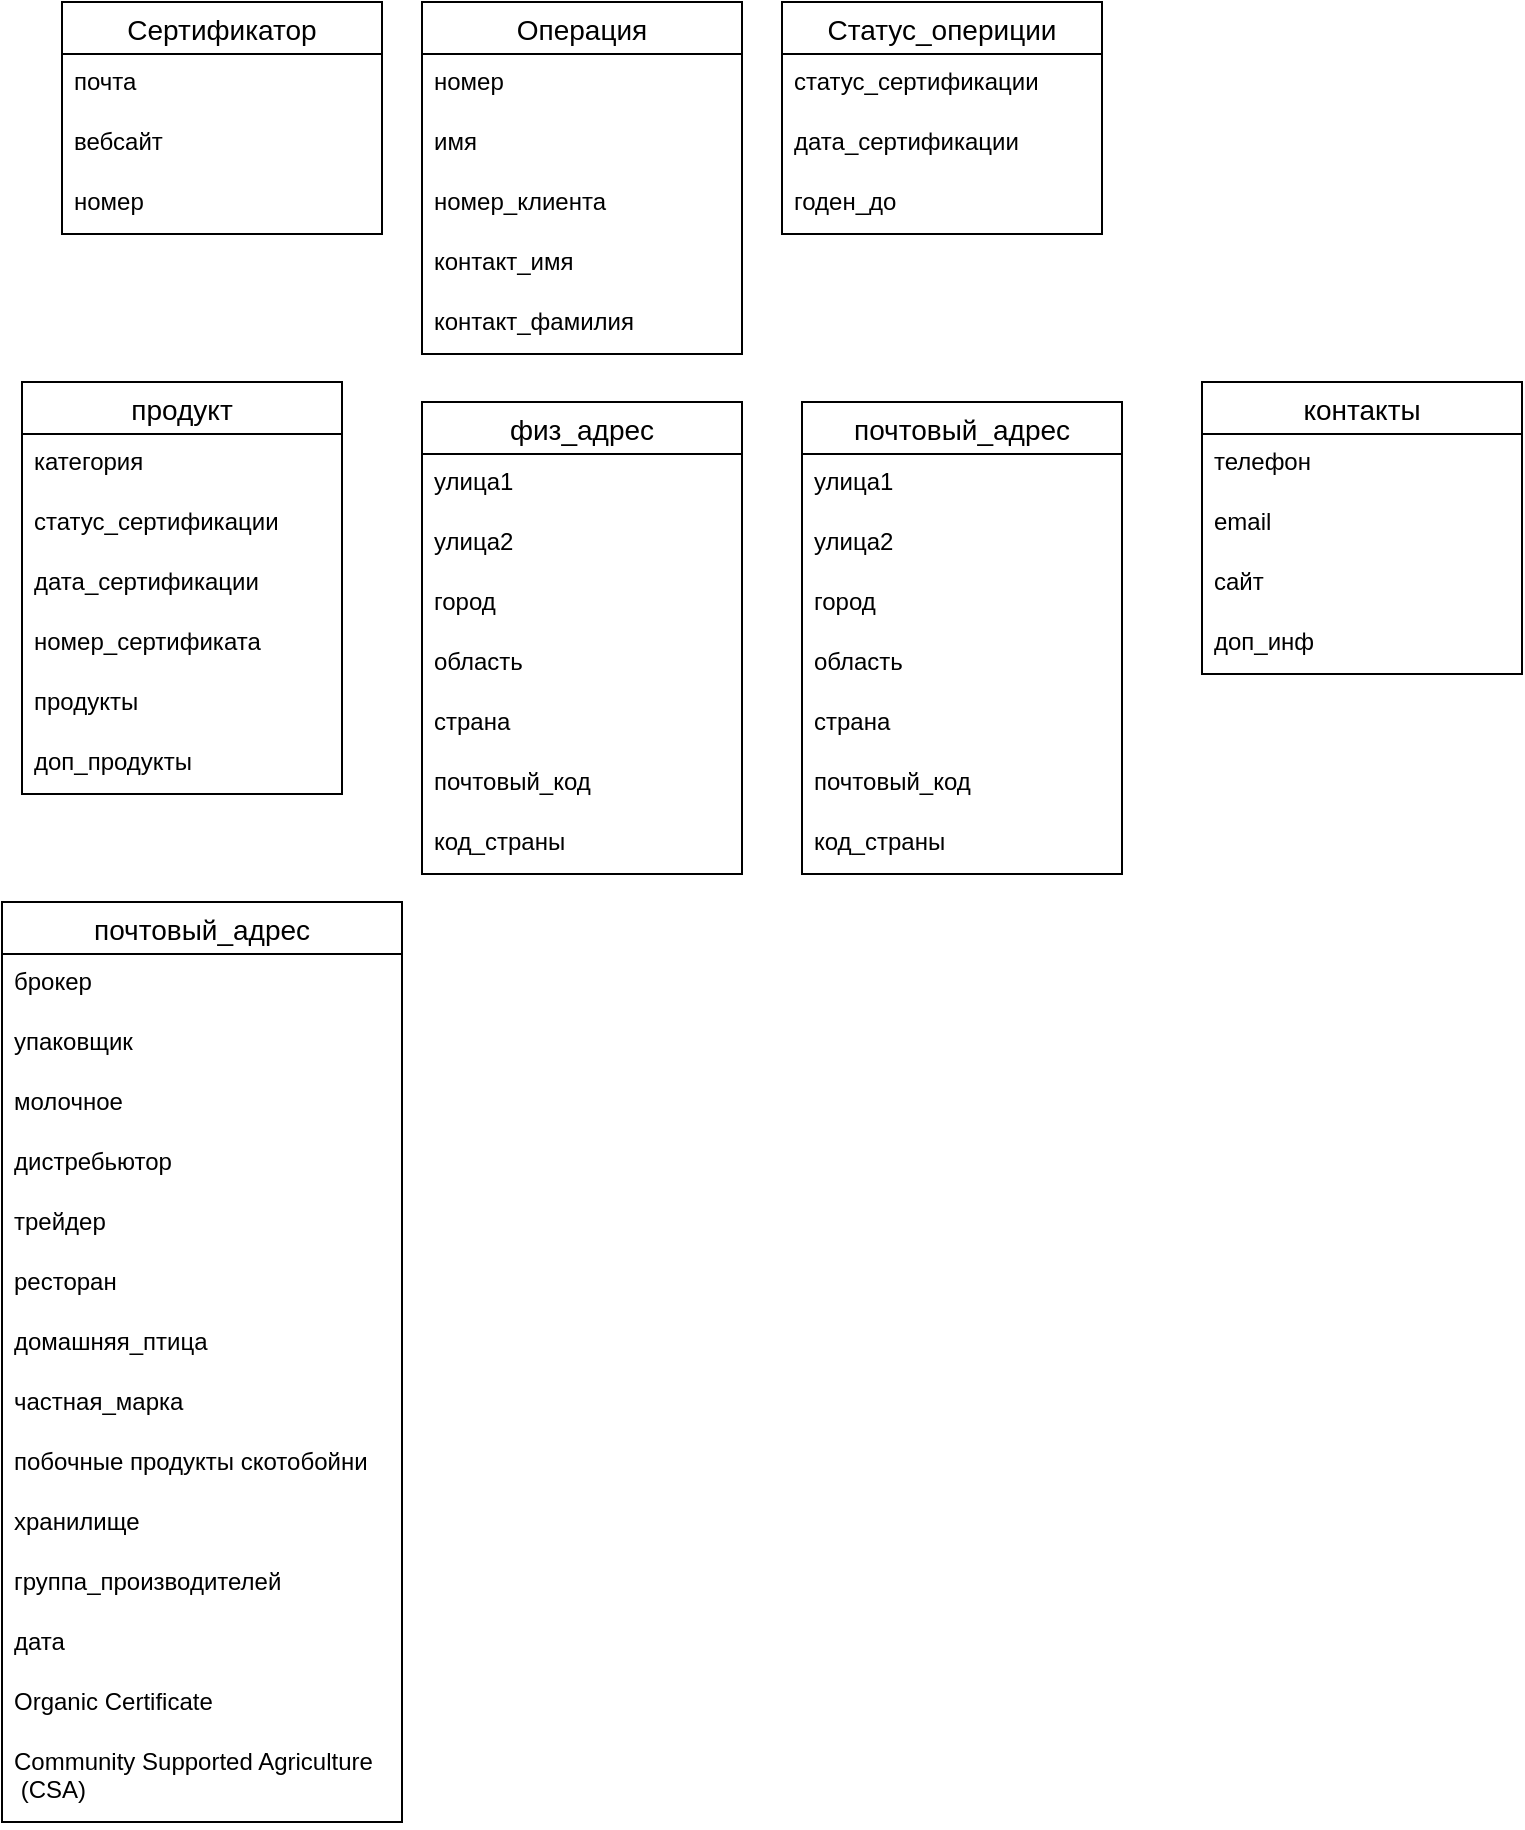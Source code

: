<mxfile version="20.1.1" type="github" pages="2">
  <diagram id="pI8TGEpuXAqItyui_9eW" name="Page-1">
    <mxGraphModel dx="960" dy="370" grid="1" gridSize="10" guides="1" tooltips="1" connect="1" arrows="1" fold="1" page="1" pageScale="1" pageWidth="827" pageHeight="1169" math="0" shadow="0">
      <root>
        <mxCell id="0" />
        <mxCell id="1" parent="0" />
        <mxCell id="0dDaryJVv3yN0W6cIzTK-3" value="Сертификатор" style="swimlane;fontStyle=0;childLayout=stackLayout;horizontal=1;startSize=26;horizontalStack=0;resizeParent=1;resizeParentMax=0;resizeLast=0;collapsible=1;marginBottom=0;align=center;fontSize=14;" vertex="1" parent="1">
          <mxGeometry x="80" y="50" width="160" height="116" as="geometry" />
        </mxCell>
        <mxCell id="0dDaryJVv3yN0W6cIzTK-4" value="почта" style="text;strokeColor=none;fillColor=none;spacingLeft=4;spacingRight=4;overflow=hidden;rotatable=0;points=[[0,0.5],[1,0.5]];portConstraint=eastwest;fontSize=12;" vertex="1" parent="0dDaryJVv3yN0W6cIzTK-3">
          <mxGeometry y="26" width="160" height="30" as="geometry" />
        </mxCell>
        <mxCell id="0dDaryJVv3yN0W6cIzTK-5" value="вебсайт" style="text;strokeColor=none;fillColor=none;spacingLeft=4;spacingRight=4;overflow=hidden;rotatable=0;points=[[0,0.5],[1,0.5]];portConstraint=eastwest;fontSize=12;" vertex="1" parent="0dDaryJVv3yN0W6cIzTK-3">
          <mxGeometry y="56" width="160" height="30" as="geometry" />
        </mxCell>
        <mxCell id="0dDaryJVv3yN0W6cIzTK-6" value="номер" style="text;strokeColor=none;fillColor=none;spacingLeft=4;spacingRight=4;overflow=hidden;rotatable=0;points=[[0,0.5],[1,0.5]];portConstraint=eastwest;fontSize=12;" vertex="1" parent="0dDaryJVv3yN0W6cIzTK-3">
          <mxGeometry y="86" width="160" height="30" as="geometry" />
        </mxCell>
        <mxCell id="0dDaryJVv3yN0W6cIzTK-7" value="Операция" style="swimlane;fontStyle=0;childLayout=stackLayout;horizontal=1;startSize=26;horizontalStack=0;resizeParent=1;resizeParentMax=0;resizeLast=0;collapsible=1;marginBottom=0;align=center;fontSize=14;" vertex="1" parent="1">
          <mxGeometry x="260" y="50" width="160" height="176" as="geometry" />
        </mxCell>
        <mxCell id="0dDaryJVv3yN0W6cIzTK-8" value="номер" style="text;strokeColor=none;fillColor=none;spacingLeft=4;spacingRight=4;overflow=hidden;rotatable=0;points=[[0,0.5],[1,0.5]];portConstraint=eastwest;fontSize=12;" vertex="1" parent="0dDaryJVv3yN0W6cIzTK-7">
          <mxGeometry y="26" width="160" height="30" as="geometry" />
        </mxCell>
        <mxCell id="0dDaryJVv3yN0W6cIzTK-9" value="имя" style="text;strokeColor=none;fillColor=none;spacingLeft=4;spacingRight=4;overflow=hidden;rotatable=0;points=[[0,0.5],[1,0.5]];portConstraint=eastwest;fontSize=12;" vertex="1" parent="0dDaryJVv3yN0W6cIzTK-7">
          <mxGeometry y="56" width="160" height="30" as="geometry" />
        </mxCell>
        <mxCell id="0dDaryJVv3yN0W6cIzTK-10" value="номер_клиента" style="text;strokeColor=none;fillColor=none;spacingLeft=4;spacingRight=4;overflow=hidden;rotatable=0;points=[[0,0.5],[1,0.5]];portConstraint=eastwest;fontSize=12;" vertex="1" parent="0dDaryJVv3yN0W6cIzTK-7">
          <mxGeometry y="86" width="160" height="30" as="geometry" />
        </mxCell>
        <mxCell id="0dDaryJVv3yN0W6cIzTK-12" value="контакт_имя" style="text;strokeColor=none;fillColor=none;spacingLeft=4;spacingRight=4;overflow=hidden;rotatable=0;points=[[0,0.5],[1,0.5]];portConstraint=eastwest;fontSize=12;" vertex="1" parent="0dDaryJVv3yN0W6cIzTK-7">
          <mxGeometry y="116" width="160" height="30" as="geometry" />
        </mxCell>
        <mxCell id="0dDaryJVv3yN0W6cIzTK-11" value="контакт_фамилия" style="text;strokeColor=none;fillColor=none;spacingLeft=4;spacingRight=4;overflow=hidden;rotatable=0;points=[[0,0.5],[1,0.5]];portConstraint=eastwest;fontSize=12;" vertex="1" parent="0dDaryJVv3yN0W6cIzTK-7">
          <mxGeometry y="146" width="160" height="30" as="geometry" />
        </mxCell>
        <mxCell id="0dDaryJVv3yN0W6cIzTK-13" value="Статус_опериции" style="swimlane;fontStyle=0;childLayout=stackLayout;horizontal=1;startSize=26;horizontalStack=0;resizeParent=1;resizeParentMax=0;resizeLast=0;collapsible=1;marginBottom=0;align=center;fontSize=14;" vertex="1" parent="1">
          <mxGeometry x="440" y="50" width="160" height="116" as="geometry" />
        </mxCell>
        <mxCell id="0dDaryJVv3yN0W6cIzTK-14" value="статус_сертификации" style="text;strokeColor=none;fillColor=none;spacingLeft=4;spacingRight=4;overflow=hidden;rotatable=0;points=[[0,0.5],[1,0.5]];portConstraint=eastwest;fontSize=12;" vertex="1" parent="0dDaryJVv3yN0W6cIzTK-13">
          <mxGeometry y="26" width="160" height="30" as="geometry" />
        </mxCell>
        <mxCell id="0dDaryJVv3yN0W6cIzTK-15" value="дата_сертификации" style="text;strokeColor=none;fillColor=none;spacingLeft=4;spacingRight=4;overflow=hidden;rotatable=0;points=[[0,0.5],[1,0.5]];portConstraint=eastwest;fontSize=12;" vertex="1" parent="0dDaryJVv3yN0W6cIzTK-13">
          <mxGeometry y="56" width="160" height="30" as="geometry" />
        </mxCell>
        <mxCell id="0dDaryJVv3yN0W6cIzTK-16" value="годен_до" style="text;strokeColor=none;fillColor=none;spacingLeft=4;spacingRight=4;overflow=hidden;rotatable=0;points=[[0,0.5],[1,0.5]];portConstraint=eastwest;fontSize=12;" vertex="1" parent="0dDaryJVv3yN0W6cIzTK-13">
          <mxGeometry y="86" width="160" height="30" as="geometry" />
        </mxCell>
        <mxCell id="0dDaryJVv3yN0W6cIzTK-19" value="продукт" style="swimlane;fontStyle=0;childLayout=stackLayout;horizontal=1;startSize=26;horizontalStack=0;resizeParent=1;resizeParentMax=0;resizeLast=0;collapsible=1;marginBottom=0;align=center;fontSize=14;" vertex="1" parent="1">
          <mxGeometry x="60" y="240" width="160" height="206" as="geometry" />
        </mxCell>
        <mxCell id="kCrT785rWM1ojwoA_AsW-28" value="категория" style="text;strokeColor=none;fillColor=none;spacingLeft=4;spacingRight=4;overflow=hidden;rotatable=0;points=[[0,0.5],[1,0.5]];portConstraint=eastwest;fontSize=12;" vertex="1" parent="0dDaryJVv3yN0W6cIzTK-19">
          <mxGeometry y="26" width="160" height="30" as="geometry" />
        </mxCell>
        <mxCell id="0dDaryJVv3yN0W6cIzTK-20" value="статус_сертификации" style="text;strokeColor=none;fillColor=none;spacingLeft=4;spacingRight=4;overflow=hidden;rotatable=0;points=[[0,0.5],[1,0.5]];portConstraint=eastwest;fontSize=12;" vertex="1" parent="0dDaryJVv3yN0W6cIzTK-19">
          <mxGeometry y="56" width="160" height="30" as="geometry" />
        </mxCell>
        <mxCell id="0dDaryJVv3yN0W6cIzTK-21" value="дата_сертификации" style="text;strokeColor=none;fillColor=none;spacingLeft=4;spacingRight=4;overflow=hidden;rotatable=0;points=[[0,0.5],[1,0.5]];portConstraint=eastwest;fontSize=12;" vertex="1" parent="0dDaryJVv3yN0W6cIzTK-19">
          <mxGeometry y="86" width="160" height="30" as="geometry" />
        </mxCell>
        <mxCell id="0dDaryJVv3yN0W6cIzTK-22" value="номер_сертификата" style="text;strokeColor=none;fillColor=none;spacingLeft=4;spacingRight=4;overflow=hidden;rotatable=0;points=[[0,0.5],[1,0.5]];portConstraint=eastwest;fontSize=12;" vertex="1" parent="0dDaryJVv3yN0W6cIzTK-19">
          <mxGeometry y="116" width="160" height="30" as="geometry" />
        </mxCell>
        <mxCell id="kCrT785rWM1ojwoA_AsW-5" value="продукты" style="text;strokeColor=none;fillColor=none;spacingLeft=4;spacingRight=4;overflow=hidden;rotatable=0;points=[[0,0.5],[1,0.5]];portConstraint=eastwest;fontSize=12;" vertex="1" parent="0dDaryJVv3yN0W6cIzTK-19">
          <mxGeometry y="146" width="160" height="30" as="geometry" />
        </mxCell>
        <mxCell id="kCrT785rWM1ojwoA_AsW-13" value="доп_продукты" style="text;strokeColor=none;fillColor=none;spacingLeft=4;spacingRight=4;overflow=hidden;rotatable=0;points=[[0,0.5],[1,0.5]];portConstraint=eastwest;fontSize=12;" vertex="1" parent="0dDaryJVv3yN0W6cIzTK-19">
          <mxGeometry y="176" width="160" height="30" as="geometry" />
        </mxCell>
        <mxCell id="kCrT785rWM1ojwoA_AsW-29" value="физ_адрес" style="swimlane;fontStyle=0;childLayout=stackLayout;horizontal=1;startSize=26;horizontalStack=0;resizeParent=1;resizeParentMax=0;resizeLast=0;collapsible=1;marginBottom=0;align=center;fontSize=14;" vertex="1" parent="1">
          <mxGeometry x="260" y="250" width="160" height="236" as="geometry" />
        </mxCell>
        <mxCell id="kCrT785rWM1ojwoA_AsW-30" value="улица1" style="text;strokeColor=none;fillColor=none;spacingLeft=4;spacingRight=4;overflow=hidden;rotatable=0;points=[[0,0.5],[1,0.5]];portConstraint=eastwest;fontSize=12;" vertex="1" parent="kCrT785rWM1ojwoA_AsW-29">
          <mxGeometry y="26" width="160" height="30" as="geometry" />
        </mxCell>
        <mxCell id="kCrT785rWM1ojwoA_AsW-31" value="улица2" style="text;strokeColor=none;fillColor=none;spacingLeft=4;spacingRight=4;overflow=hidden;rotatable=0;points=[[0,0.5],[1,0.5]];portConstraint=eastwest;fontSize=12;" vertex="1" parent="kCrT785rWM1ojwoA_AsW-29">
          <mxGeometry y="56" width="160" height="30" as="geometry" />
        </mxCell>
        <mxCell id="kCrT785rWM1ojwoA_AsW-32" value="город" style="text;strokeColor=none;fillColor=none;spacingLeft=4;spacingRight=4;overflow=hidden;rotatable=0;points=[[0,0.5],[1,0.5]];portConstraint=eastwest;fontSize=12;" vertex="1" parent="kCrT785rWM1ojwoA_AsW-29">
          <mxGeometry y="86" width="160" height="30" as="geometry" />
        </mxCell>
        <mxCell id="kCrT785rWM1ojwoA_AsW-33" value="область" style="text;strokeColor=none;fillColor=none;spacingLeft=4;spacingRight=4;overflow=hidden;rotatable=0;points=[[0,0.5],[1,0.5]];portConstraint=eastwest;fontSize=12;" vertex="1" parent="kCrT785rWM1ojwoA_AsW-29">
          <mxGeometry y="116" width="160" height="30" as="geometry" />
        </mxCell>
        <mxCell id="kCrT785rWM1ojwoA_AsW-34" value="страна" style="text;strokeColor=none;fillColor=none;spacingLeft=4;spacingRight=4;overflow=hidden;rotatable=0;points=[[0,0.5],[1,0.5]];portConstraint=eastwest;fontSize=12;" vertex="1" parent="kCrT785rWM1ojwoA_AsW-29">
          <mxGeometry y="146" width="160" height="30" as="geometry" />
        </mxCell>
        <mxCell id="kCrT785rWM1ojwoA_AsW-35" value="почтовый_код" style="text;strokeColor=none;fillColor=none;spacingLeft=4;spacingRight=4;overflow=hidden;rotatable=0;points=[[0,0.5],[1,0.5]];portConstraint=eastwest;fontSize=12;" vertex="1" parent="kCrT785rWM1ojwoA_AsW-29">
          <mxGeometry y="176" width="160" height="30" as="geometry" />
        </mxCell>
        <mxCell id="kCrT785rWM1ojwoA_AsW-36" value="код_страны" style="text;strokeColor=none;fillColor=none;spacingLeft=4;spacingRight=4;overflow=hidden;rotatable=0;points=[[0,0.5],[1,0.5]];portConstraint=eastwest;fontSize=12;" vertex="1" parent="kCrT785rWM1ojwoA_AsW-29">
          <mxGeometry y="206" width="160" height="30" as="geometry" />
        </mxCell>
        <mxCell id="kCrT785rWM1ojwoA_AsW-37" value="почтовый_адрес" style="swimlane;fontStyle=0;childLayout=stackLayout;horizontal=1;startSize=26;horizontalStack=0;resizeParent=1;resizeParentMax=0;resizeLast=0;collapsible=1;marginBottom=0;align=center;fontSize=14;" vertex="1" parent="1">
          <mxGeometry x="450" y="250" width="160" height="236" as="geometry" />
        </mxCell>
        <mxCell id="kCrT785rWM1ojwoA_AsW-38" value="улица1" style="text;strokeColor=none;fillColor=none;spacingLeft=4;spacingRight=4;overflow=hidden;rotatable=0;points=[[0,0.5],[1,0.5]];portConstraint=eastwest;fontSize=12;" vertex="1" parent="kCrT785rWM1ojwoA_AsW-37">
          <mxGeometry y="26" width="160" height="30" as="geometry" />
        </mxCell>
        <mxCell id="kCrT785rWM1ojwoA_AsW-39" value="улица2" style="text;strokeColor=none;fillColor=none;spacingLeft=4;spacingRight=4;overflow=hidden;rotatable=0;points=[[0,0.5],[1,0.5]];portConstraint=eastwest;fontSize=12;" vertex="1" parent="kCrT785rWM1ojwoA_AsW-37">
          <mxGeometry y="56" width="160" height="30" as="geometry" />
        </mxCell>
        <mxCell id="kCrT785rWM1ojwoA_AsW-40" value="город" style="text;strokeColor=none;fillColor=none;spacingLeft=4;spacingRight=4;overflow=hidden;rotatable=0;points=[[0,0.5],[1,0.5]];portConstraint=eastwest;fontSize=12;" vertex="1" parent="kCrT785rWM1ojwoA_AsW-37">
          <mxGeometry y="86" width="160" height="30" as="geometry" />
        </mxCell>
        <mxCell id="kCrT785rWM1ojwoA_AsW-41" value="область" style="text;strokeColor=none;fillColor=none;spacingLeft=4;spacingRight=4;overflow=hidden;rotatable=0;points=[[0,0.5],[1,0.5]];portConstraint=eastwest;fontSize=12;" vertex="1" parent="kCrT785rWM1ojwoA_AsW-37">
          <mxGeometry y="116" width="160" height="30" as="geometry" />
        </mxCell>
        <mxCell id="kCrT785rWM1ojwoA_AsW-42" value="страна" style="text;strokeColor=none;fillColor=none;spacingLeft=4;spacingRight=4;overflow=hidden;rotatable=0;points=[[0,0.5],[1,0.5]];portConstraint=eastwest;fontSize=12;" vertex="1" parent="kCrT785rWM1ojwoA_AsW-37">
          <mxGeometry y="146" width="160" height="30" as="geometry" />
        </mxCell>
        <mxCell id="kCrT785rWM1ojwoA_AsW-43" value="почтовый_код" style="text;strokeColor=none;fillColor=none;spacingLeft=4;spacingRight=4;overflow=hidden;rotatable=0;points=[[0,0.5],[1,0.5]];portConstraint=eastwest;fontSize=12;" vertex="1" parent="kCrT785rWM1ojwoA_AsW-37">
          <mxGeometry y="176" width="160" height="30" as="geometry" />
        </mxCell>
        <mxCell id="kCrT785rWM1ojwoA_AsW-44" value="код_страны" style="text;strokeColor=none;fillColor=none;spacingLeft=4;spacingRight=4;overflow=hidden;rotatable=0;points=[[0,0.5],[1,0.5]];portConstraint=eastwest;fontSize=12;" vertex="1" parent="kCrT785rWM1ojwoA_AsW-37">
          <mxGeometry y="206" width="160" height="30" as="geometry" />
        </mxCell>
        <mxCell id="kCrT785rWM1ojwoA_AsW-45" value="контакты" style="swimlane;fontStyle=0;childLayout=stackLayout;horizontal=1;startSize=26;horizontalStack=0;resizeParent=1;resizeParentMax=0;resizeLast=0;collapsible=1;marginBottom=0;align=center;fontSize=14;" vertex="1" parent="1">
          <mxGeometry x="650" y="240" width="160" height="146" as="geometry" />
        </mxCell>
        <mxCell id="kCrT785rWM1ojwoA_AsW-46" value="телефон" style="text;strokeColor=none;fillColor=none;spacingLeft=4;spacingRight=4;overflow=hidden;rotatable=0;points=[[0,0.5],[1,0.5]];portConstraint=eastwest;fontSize=12;" vertex="1" parent="kCrT785rWM1ojwoA_AsW-45">
          <mxGeometry y="26" width="160" height="30" as="geometry" />
        </mxCell>
        <mxCell id="kCrT785rWM1ojwoA_AsW-47" value="email" style="text;strokeColor=none;fillColor=none;spacingLeft=4;spacingRight=4;overflow=hidden;rotatable=0;points=[[0,0.5],[1,0.5]];portConstraint=eastwest;fontSize=12;" vertex="1" parent="kCrT785rWM1ojwoA_AsW-45">
          <mxGeometry y="56" width="160" height="30" as="geometry" />
        </mxCell>
        <mxCell id="kCrT785rWM1ojwoA_AsW-48" value="сайт" style="text;strokeColor=none;fillColor=none;spacingLeft=4;spacingRight=4;overflow=hidden;rotatable=0;points=[[0,0.5],[1,0.5]];portConstraint=eastwest;fontSize=12;" vertex="1" parent="kCrT785rWM1ojwoA_AsW-45">
          <mxGeometry y="86" width="160" height="30" as="geometry" />
        </mxCell>
        <mxCell id="kCrT785rWM1ojwoA_AsW-49" value="доп_инф" style="text;strokeColor=none;fillColor=none;spacingLeft=4;spacingRight=4;overflow=hidden;rotatable=0;points=[[0,0.5],[1,0.5]];portConstraint=eastwest;fontSize=12;" vertex="1" parent="kCrT785rWM1ojwoA_AsW-45">
          <mxGeometry y="116" width="160" height="30" as="geometry" />
        </mxCell>
        <mxCell id="kCrT785rWM1ojwoA_AsW-61" value="почтовый_адрес" style="swimlane;fontStyle=0;childLayout=stackLayout;horizontal=1;startSize=26;horizontalStack=0;resizeParent=1;resizeParentMax=0;resizeLast=0;collapsible=1;marginBottom=0;align=center;fontSize=14;" vertex="1" parent="1">
          <mxGeometry x="50" y="500" width="200" height="460" as="geometry" />
        </mxCell>
        <mxCell id="kCrT785rWM1ojwoA_AsW-62" value="брокер" style="text;strokeColor=none;fillColor=none;spacingLeft=4;spacingRight=4;overflow=hidden;rotatable=0;points=[[0,0.5],[1,0.5]];portConstraint=eastwest;fontSize=12;" vertex="1" parent="kCrT785rWM1ojwoA_AsW-61">
          <mxGeometry y="26" width="200" height="30" as="geometry" />
        </mxCell>
        <mxCell id="kCrT785rWM1ojwoA_AsW-63" value="упаковщик" style="text;strokeColor=none;fillColor=none;spacingLeft=4;spacingRight=4;overflow=hidden;rotatable=0;points=[[0,0.5],[1,0.5]];portConstraint=eastwest;fontSize=12;" vertex="1" parent="kCrT785rWM1ojwoA_AsW-61">
          <mxGeometry y="56" width="200" height="30" as="geometry" />
        </mxCell>
        <mxCell id="kCrT785rWM1ojwoA_AsW-64" value="молочное" style="text;strokeColor=none;fillColor=none;spacingLeft=4;spacingRight=4;overflow=hidden;rotatable=0;points=[[0,0.5],[1,0.5]];portConstraint=eastwest;fontSize=12;" vertex="1" parent="kCrT785rWM1ojwoA_AsW-61">
          <mxGeometry y="86" width="200" height="30" as="geometry" />
        </mxCell>
        <mxCell id="kCrT785rWM1ojwoA_AsW-65" value="дистребьютор" style="text;strokeColor=none;fillColor=none;spacingLeft=4;spacingRight=4;overflow=hidden;rotatable=0;points=[[0,0.5],[1,0.5]];portConstraint=eastwest;fontSize=12;" vertex="1" parent="kCrT785rWM1ojwoA_AsW-61">
          <mxGeometry y="116" width="200" height="30" as="geometry" />
        </mxCell>
        <mxCell id="kCrT785rWM1ojwoA_AsW-66" value="трейдер" style="text;strokeColor=none;fillColor=none;spacingLeft=4;spacingRight=4;overflow=hidden;rotatable=0;points=[[0,0.5],[1,0.5]];portConstraint=eastwest;fontSize=12;" vertex="1" parent="kCrT785rWM1ojwoA_AsW-61">
          <mxGeometry y="146" width="200" height="30" as="geometry" />
        </mxCell>
        <mxCell id="kCrT785rWM1ojwoA_AsW-67" value="ресторан" style="text;strokeColor=none;fillColor=none;spacingLeft=4;spacingRight=4;overflow=hidden;rotatable=0;points=[[0,0.5],[1,0.5]];portConstraint=eastwest;fontSize=12;" vertex="1" parent="kCrT785rWM1ojwoA_AsW-61">
          <mxGeometry y="176" width="200" height="30" as="geometry" />
        </mxCell>
        <mxCell id="kCrT785rWM1ojwoA_AsW-68" value="домашняя_птица" style="text;strokeColor=none;fillColor=none;spacingLeft=4;spacingRight=4;overflow=hidden;rotatable=0;points=[[0,0.5],[1,0.5]];portConstraint=eastwest;fontSize=12;" vertex="1" parent="kCrT785rWM1ojwoA_AsW-61">
          <mxGeometry y="206" width="200" height="30" as="geometry" />
        </mxCell>
        <mxCell id="kCrT785rWM1ojwoA_AsW-69" value="частная_марка" style="text;strokeColor=none;fillColor=none;spacingLeft=4;spacingRight=4;overflow=hidden;rotatable=0;points=[[0,0.5],[1,0.5]];portConstraint=eastwest;fontSize=12;" vertex="1" parent="kCrT785rWM1ojwoA_AsW-61">
          <mxGeometry y="236" width="200" height="30" as="geometry" />
        </mxCell>
        <mxCell id="kCrT785rWM1ojwoA_AsW-70" value="побочные продукты скотобойни" style="text;strokeColor=none;fillColor=none;spacingLeft=4;spacingRight=4;overflow=hidden;rotatable=0;points=[[0,0.5],[1,0.5]];portConstraint=eastwest;fontSize=12;" vertex="1" parent="kCrT785rWM1ojwoA_AsW-61">
          <mxGeometry y="266" width="200" height="30" as="geometry" />
        </mxCell>
        <mxCell id="kCrT785rWM1ojwoA_AsW-71" value="хранилище" style="text;strokeColor=none;fillColor=none;spacingLeft=4;spacingRight=4;overflow=hidden;rotatable=0;points=[[0,0.5],[1,0.5]];portConstraint=eastwest;fontSize=12;" vertex="1" parent="kCrT785rWM1ojwoA_AsW-61">
          <mxGeometry y="296" width="200" height="30" as="geometry" />
        </mxCell>
        <mxCell id="kCrT785rWM1ojwoA_AsW-72" value="группа_производителей" style="text;strokeColor=none;fillColor=none;spacingLeft=4;spacingRight=4;overflow=hidden;rotatable=0;points=[[0,0.5],[1,0.5]];portConstraint=eastwest;fontSize=12;" vertex="1" parent="kCrT785rWM1ojwoA_AsW-61">
          <mxGeometry y="326" width="200" height="30" as="geometry" />
        </mxCell>
        <mxCell id="kCrT785rWM1ojwoA_AsW-73" value="дата" style="text;strokeColor=none;fillColor=none;spacingLeft=4;spacingRight=4;overflow=hidden;rotatable=0;points=[[0,0.5],[1,0.5]];portConstraint=eastwest;fontSize=12;" vertex="1" parent="kCrT785rWM1ojwoA_AsW-61">
          <mxGeometry y="356" width="200" height="30" as="geometry" />
        </mxCell>
        <mxCell id="kCrT785rWM1ojwoA_AsW-74" value="Organic Certificate" style="text;strokeColor=none;fillColor=none;spacingLeft=4;spacingRight=4;overflow=hidden;rotatable=0;points=[[0,0.5],[1,0.5]];portConstraint=eastwest;fontSize=12;" vertex="1" parent="kCrT785rWM1ojwoA_AsW-61">
          <mxGeometry y="386" width="200" height="30" as="geometry" />
        </mxCell>
        <mxCell id="kCrT785rWM1ojwoA_AsW-75" value="Community Supported Agriculture&#xa; (CSA)" style="text;strokeColor=none;fillColor=none;spacingLeft=4;spacingRight=4;overflow=hidden;rotatable=0;points=[[0,0.5],[1,0.5]];portConstraint=eastwest;fontSize=12;" vertex="1" parent="kCrT785rWM1ojwoA_AsW-61">
          <mxGeometry y="416" width="200" height="44" as="geometry" />
        </mxCell>
      </root>
    </mxGraphModel>
  </diagram>
  <diagram id="ieiHaRsMQKgwSW6lM4a3" name="Page-2">
    <mxGraphModel dx="796" dy="481" grid="1" gridSize="10" guides="1" tooltips="1" connect="1" arrows="1" fold="1" page="1" pageScale="1" pageWidth="827" pageHeight="1169" math="0" shadow="0">
      <root>
        <mxCell id="0" />
        <mxCell id="1" parent="0" />
      </root>
    </mxGraphModel>
  </diagram>
</mxfile>
